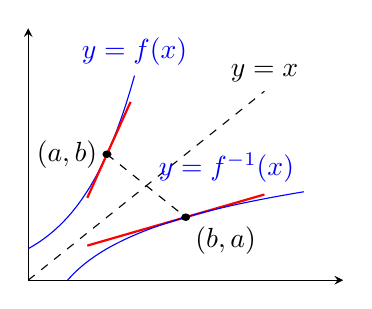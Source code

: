 \begin{tikzpicture}
  \begin{axis}[
  xmax=8, ymax=8,
  x=5mm, y=4mm,
  ticks=none,
  axis lines=middle]
  \addplot[blue, domain=0:2.7]  {pow(2,x)} node[above]{$y=f(x)$};
  \addplot[black, domain=0:6, dashed]  {x} node[above ]{$y=x$};
  \addplot[black, domain=1.5:2.6, red, thick]  {4+4*ln(2)*(x-2)};
  \addplot[black, domain=1.5:6, red, thick]  {2+(x-4)/(4*ln(2))};
  \addplot[blue,domain=1:7,samples=100]  {log2(x)} node[above left] {$y=f^{-1}(x)$};
  \node [left] at (2,4) {$(a, b)$};
  \draw[fill] (2, 4) circle [radius =0.1];

  \node [below right] at (4,2) {$(b, a)$};
  \draw[fill] (4, 2) circle [radius =0.1];
  \draw[dashed] (2,4) -- (4,2);
\end{axis}
\end{tikzpicture}
